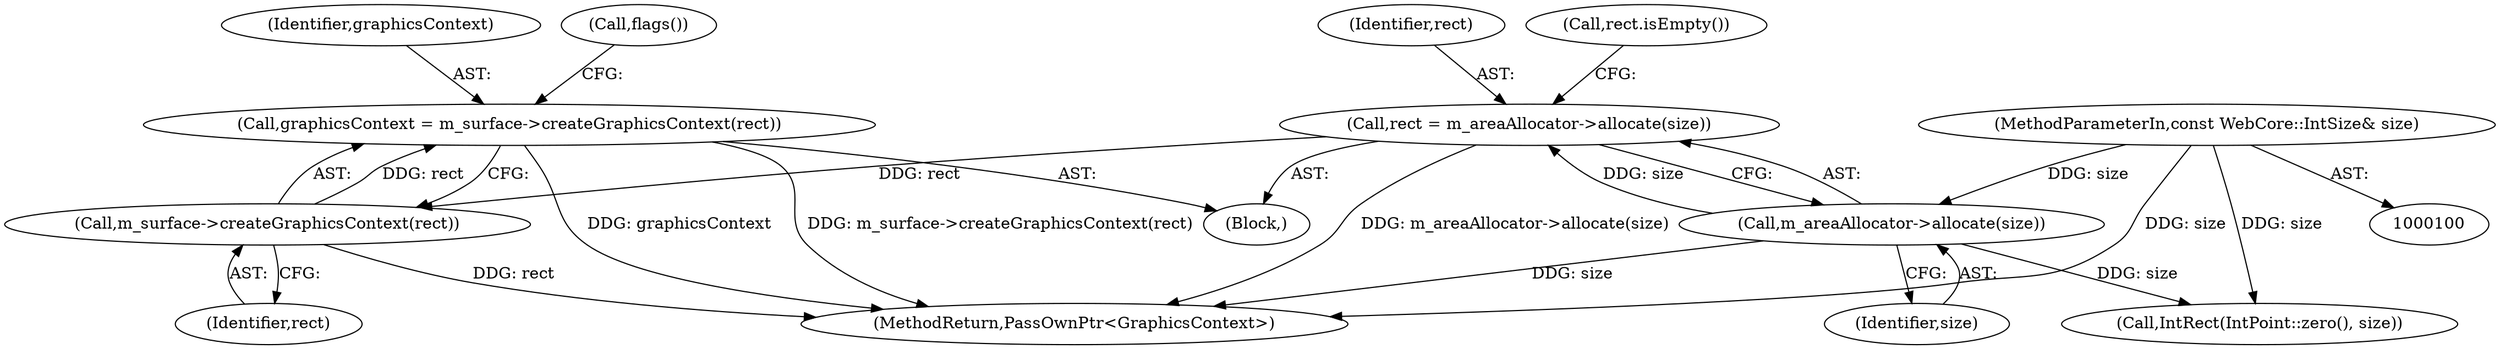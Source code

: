 digraph "0_Chrome_d31f450c723ba46b53c1762e51188557447d85fd_2@API" {
"1000124" [label="(Call,graphicsContext = m_surface->createGraphicsContext(rect))"];
"1000126" [label="(Call,m_surface->createGraphicsContext(rect))"];
"1000110" [label="(Call,rect = m_areaAllocator->allocate(size))"];
"1000112" [label="(Call,m_areaAllocator->allocate(size))"];
"1000102" [label="(MethodParameterIn,const WebCore::IntSize& size)"];
"1000124" [label="(Call,graphicsContext = m_surface->createGraphicsContext(rect))"];
"1000127" [label="(Identifier,rect)"];
"1000111" [label="(Identifier,rect)"];
"1000115" [label="(Call,rect.isEmpty())"];
"1000113" [label="(Identifier,size)"];
"1000136" [label="(Call,IntRect(IntPoint::zero(), size))"];
"1000145" [label="(MethodReturn,PassOwnPtr<GraphicsContext>)"];
"1000110" [label="(Call,rect = m_areaAllocator->allocate(size))"];
"1000102" [label="(MethodParameterIn,const WebCore::IntSize& size)"];
"1000126" [label="(Call,m_surface->createGraphicsContext(rect))"];
"1000104" [label="(Block,)"];
"1000112" [label="(Call,m_areaAllocator->allocate(size))"];
"1000125" [label="(Identifier,graphicsContext)"];
"1000130" [label="(Call,flags())"];
"1000124" -> "1000104"  [label="AST: "];
"1000124" -> "1000126"  [label="CFG: "];
"1000125" -> "1000124"  [label="AST: "];
"1000126" -> "1000124"  [label="AST: "];
"1000130" -> "1000124"  [label="CFG: "];
"1000124" -> "1000145"  [label="DDG: graphicsContext"];
"1000124" -> "1000145"  [label="DDG: m_surface->createGraphicsContext(rect)"];
"1000126" -> "1000124"  [label="DDG: rect"];
"1000126" -> "1000127"  [label="CFG: "];
"1000127" -> "1000126"  [label="AST: "];
"1000126" -> "1000145"  [label="DDG: rect"];
"1000110" -> "1000126"  [label="DDG: rect"];
"1000110" -> "1000104"  [label="AST: "];
"1000110" -> "1000112"  [label="CFG: "];
"1000111" -> "1000110"  [label="AST: "];
"1000112" -> "1000110"  [label="AST: "];
"1000115" -> "1000110"  [label="CFG: "];
"1000110" -> "1000145"  [label="DDG: m_areaAllocator->allocate(size)"];
"1000112" -> "1000110"  [label="DDG: size"];
"1000112" -> "1000113"  [label="CFG: "];
"1000113" -> "1000112"  [label="AST: "];
"1000112" -> "1000145"  [label="DDG: size"];
"1000102" -> "1000112"  [label="DDG: size"];
"1000112" -> "1000136"  [label="DDG: size"];
"1000102" -> "1000100"  [label="AST: "];
"1000102" -> "1000145"  [label="DDG: size"];
"1000102" -> "1000136"  [label="DDG: size"];
}
